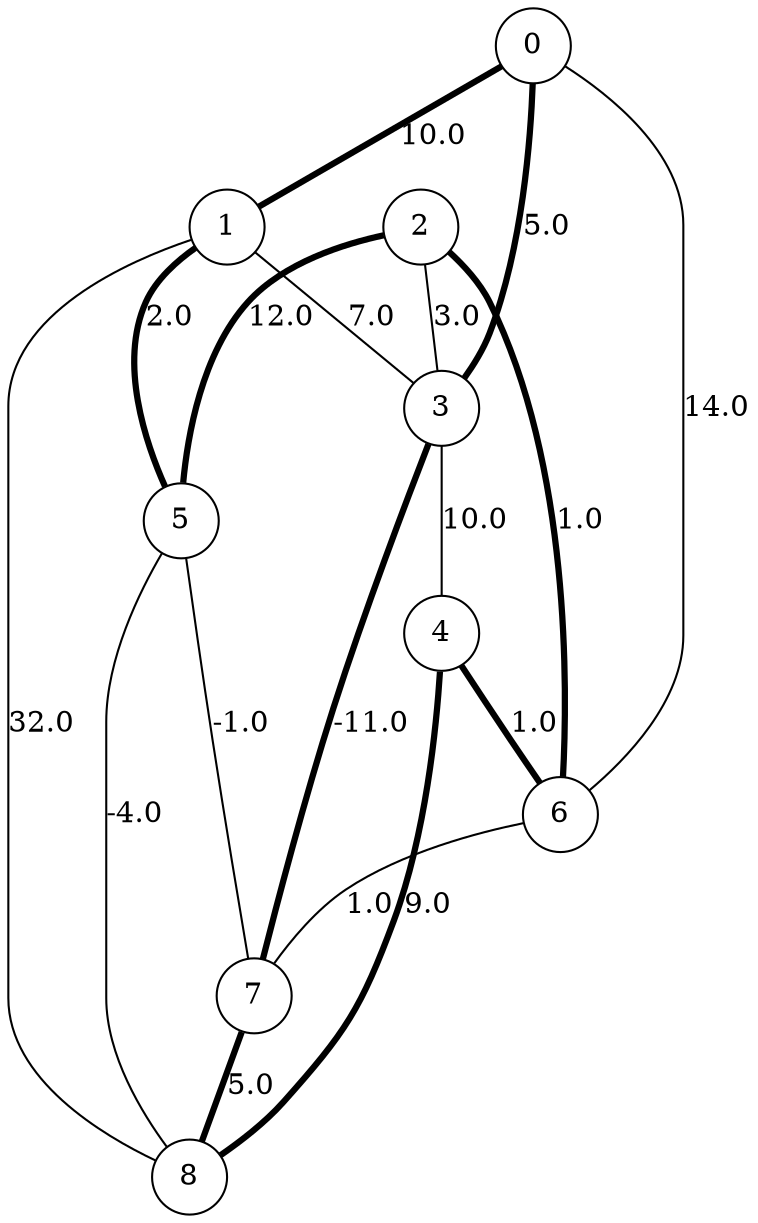 graph tsp {
	node [shape=circle]
edge [len=2.5]
overlap = scalexy
	a0 [label=0]
	a1 [label=1]
	a2 [label=2]
	a3 [label=3]
	a4 [label=4]
	a5 [label=5]
	a6 [label=6]
	a7 [label=7]
	a8 [label=8]
	a0 -- a1 [label=10.0, penwidth=3]
	a0 -- a3 [label=5.0, penwidth=3]
	a0 -- a6 [label=14.0]
	a1 -- a3 [label=7.0]
	a1 -- a5 [label=2.0, penwidth=3]
	a1 -- a8 [label=32.0]
	a2 -- a3 [label=3.0]
	a2 -- a5 [label=12.0, penwidth=3]
	a2 -- a6 [label=1.0, penwidth=3]
	a3 -- a4 [label=10.0]
	a3 -- a7 [label=-11.0, penwidth=3]
	a4 -- a6 [label=1.0, penwidth=3]
	a4 -- a8 [label=9.0, penwidth=3]
	a5 -- a7 [label=-1.0]
	a5 -- a8 [label=-4.0]
	a6 -- a7 [label=1.0]
	a7 -- a8 [label=5.0, penwidth=3]
}